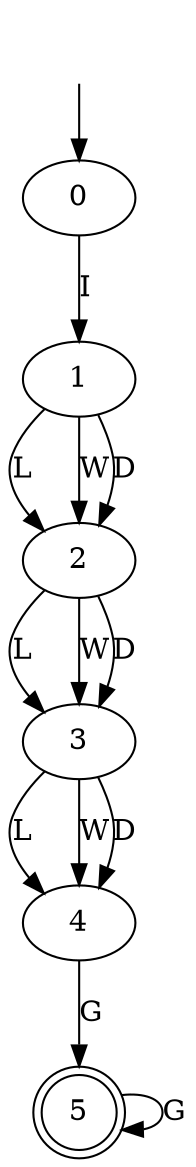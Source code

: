 digraph TB {
  0 [label="0"];
  1 [label="1"];
  2 [label="2"];
  3 [label="3"];
  4 [label="4"];
  5 [label="5", shape=doublecircle];
  0 -> 1 [ label="I" ];
  1 -> 2 [ label="L" ];
  1 -> 2 [ label="W" ];
  1 -> 2 [ label="D" ];
  2 -> 3 [ label="L" ];
  2 -> 3 [ label="W" ];
  2 -> 3 [ label="D" ];
  3 -> 4 [ label="L" ];
  3 -> 4 [ label="W" ];
  3 -> 4 [ label="D" ];
  4 -> 5 [ label="G" ];
  5 -> 5 [ label="G" ];
__start0 [label="", shape=none];
__start0 -> 0  [label=""];
}